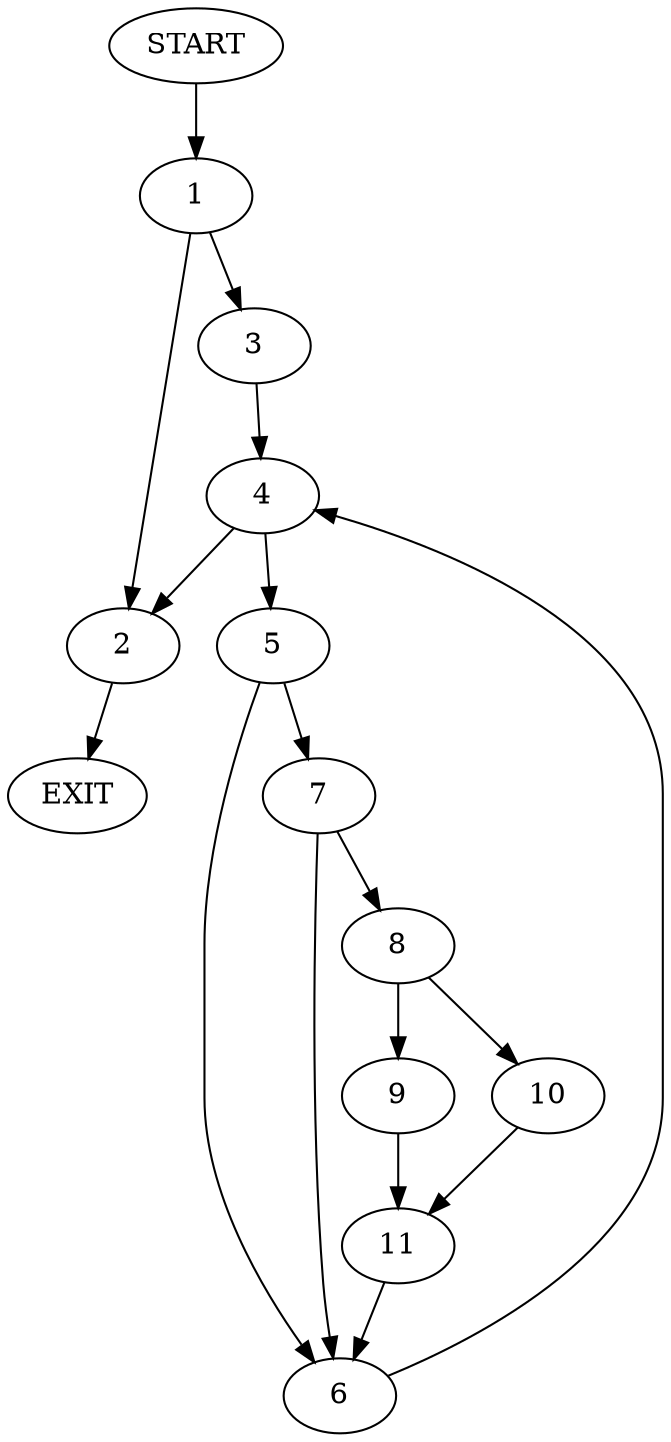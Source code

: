 digraph {
0 [label="START"]
12 [label="EXIT"]
0 -> 1
1 -> 2
1 -> 3
3 -> 4
2 -> 12
4 -> 5
4 -> 2
5 -> 6
5 -> 7
6 -> 4
7 -> 6
7 -> 8
8 -> 9
8 -> 10
9 -> 11
10 -> 11
11 -> 6
}
